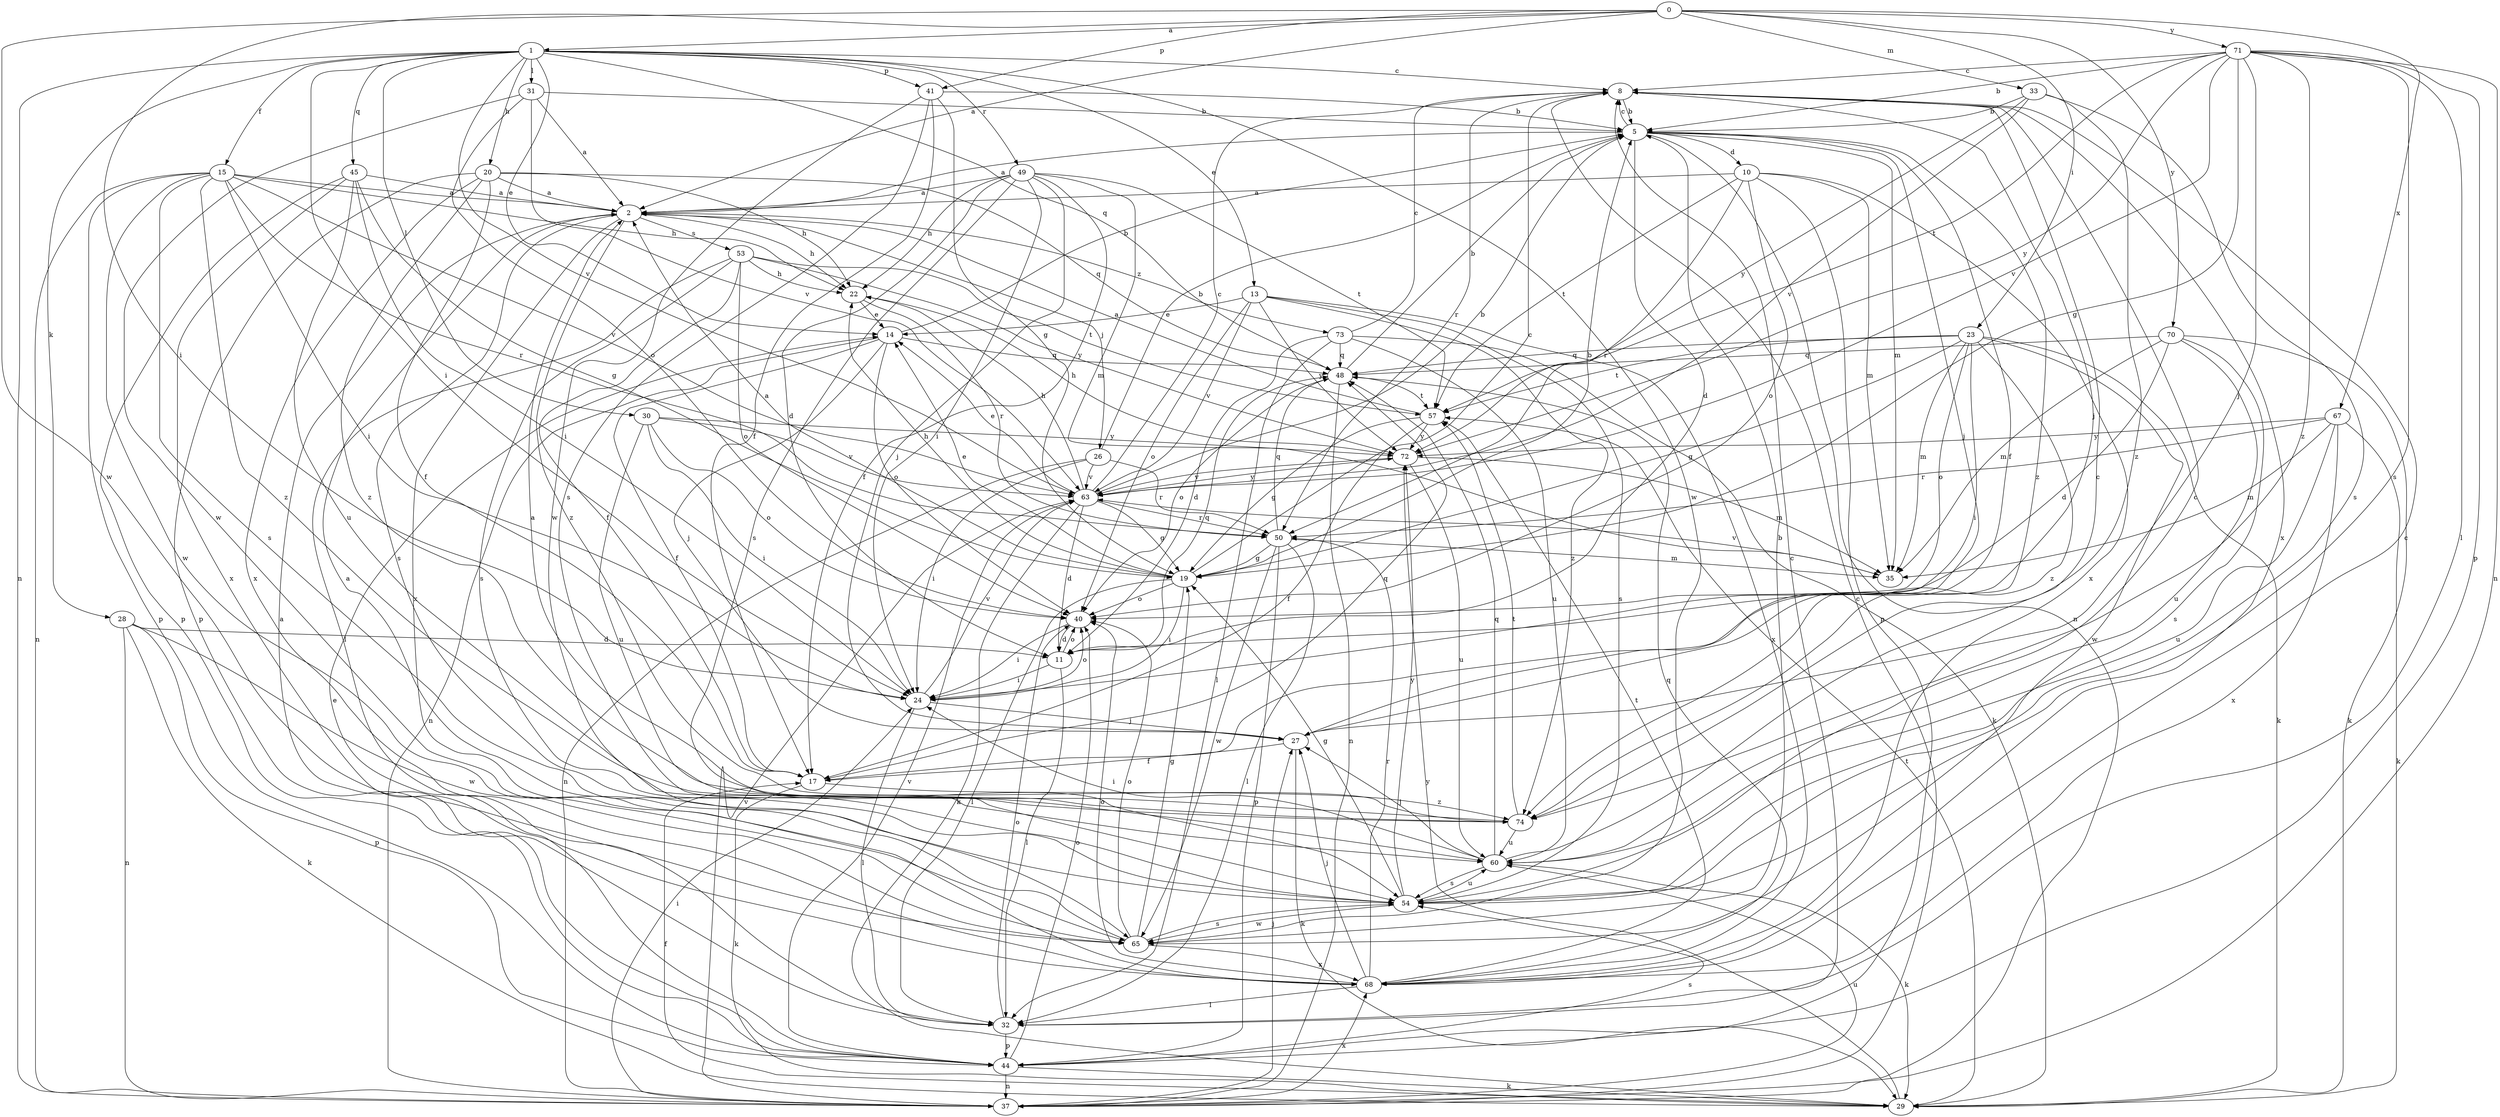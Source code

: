 strict digraph  {
0;
1;
2;
5;
8;
10;
11;
13;
14;
15;
17;
19;
20;
22;
23;
24;
26;
27;
28;
29;
30;
31;
32;
33;
35;
37;
40;
41;
44;
45;
48;
49;
50;
53;
54;
57;
60;
63;
65;
67;
68;
70;
71;
72;
73;
74;
0 -> 1  [label=a];
0 -> 2  [label=a];
0 -> 23  [label=i];
0 -> 24  [label=i];
0 -> 33  [label=m];
0 -> 41  [label=p];
0 -> 65  [label=w];
0 -> 67  [label=x];
0 -> 70  [label=y];
0 -> 71  [label=y];
1 -> 8  [label=c];
1 -> 13  [label=e];
1 -> 14  [label=e];
1 -> 15  [label=f];
1 -> 20  [label=h];
1 -> 24  [label=i];
1 -> 28  [label=k];
1 -> 30  [label=l];
1 -> 31  [label=l];
1 -> 37  [label=n];
1 -> 41  [label=p];
1 -> 45  [label=q];
1 -> 48  [label=q];
1 -> 49  [label=r];
1 -> 63  [label=v];
1 -> 65  [label=w];
2 -> 22  [label=h];
2 -> 26  [label=j];
2 -> 53  [label=s];
2 -> 54  [label=s];
2 -> 68  [label=x];
2 -> 73  [label=z];
2 -> 74  [label=z];
5 -> 2  [label=a];
5 -> 8  [label=c];
5 -> 10  [label=d];
5 -> 11  [label=d];
5 -> 17  [label=f];
5 -> 27  [label=j];
5 -> 35  [label=m];
5 -> 37  [label=n];
5 -> 74  [label=z];
8 -> 5  [label=b];
8 -> 27  [label=j];
8 -> 50  [label=r];
8 -> 68  [label=x];
10 -> 2  [label=a];
10 -> 35  [label=m];
10 -> 40  [label=o];
10 -> 44  [label=p];
10 -> 50  [label=r];
10 -> 57  [label=t];
10 -> 68  [label=x];
11 -> 24  [label=i];
11 -> 32  [label=l];
11 -> 40  [label=o];
11 -> 48  [label=q];
13 -> 14  [label=e];
13 -> 40  [label=o];
13 -> 54  [label=s];
13 -> 63  [label=v];
13 -> 68  [label=x];
13 -> 72  [label=y];
13 -> 74  [label=z];
14 -> 5  [label=b];
14 -> 17  [label=f];
14 -> 27  [label=j];
14 -> 37  [label=n];
14 -> 40  [label=o];
14 -> 48  [label=q];
15 -> 2  [label=a];
15 -> 22  [label=h];
15 -> 24  [label=i];
15 -> 37  [label=n];
15 -> 44  [label=p];
15 -> 50  [label=r];
15 -> 54  [label=s];
15 -> 63  [label=v];
15 -> 65  [label=w];
15 -> 74  [label=z];
17 -> 29  [label=k];
17 -> 48  [label=q];
17 -> 74  [label=z];
19 -> 2  [label=a];
19 -> 5  [label=b];
19 -> 8  [label=c];
19 -> 14  [label=e];
19 -> 22  [label=h];
19 -> 24  [label=i];
19 -> 32  [label=l];
19 -> 40  [label=o];
20 -> 2  [label=a];
20 -> 17  [label=f];
20 -> 22  [label=h];
20 -> 44  [label=p];
20 -> 48  [label=q];
20 -> 68  [label=x];
20 -> 74  [label=z];
22 -> 14  [label=e];
22 -> 50  [label=r];
23 -> 19  [label=g];
23 -> 24  [label=i];
23 -> 29  [label=k];
23 -> 35  [label=m];
23 -> 40  [label=o];
23 -> 48  [label=q];
23 -> 57  [label=t];
23 -> 65  [label=w];
23 -> 74  [label=z];
24 -> 27  [label=j];
24 -> 32  [label=l];
24 -> 40  [label=o];
24 -> 63  [label=v];
26 -> 5  [label=b];
26 -> 24  [label=i];
26 -> 37  [label=n];
26 -> 50  [label=r];
26 -> 63  [label=v];
27 -> 17  [label=f];
27 -> 29  [label=k];
28 -> 11  [label=d];
28 -> 29  [label=k];
28 -> 37  [label=n];
28 -> 44  [label=p];
28 -> 65  [label=w];
29 -> 17  [label=f];
29 -> 57  [label=t];
29 -> 72  [label=y];
30 -> 24  [label=i];
30 -> 40  [label=o];
30 -> 60  [label=u];
30 -> 63  [label=v];
30 -> 72  [label=y];
31 -> 2  [label=a];
31 -> 5  [label=b];
31 -> 40  [label=o];
31 -> 63  [label=v];
31 -> 65  [label=w];
32 -> 2  [label=a];
32 -> 8  [label=c];
32 -> 40  [label=o];
32 -> 44  [label=p];
33 -> 5  [label=b];
33 -> 54  [label=s];
33 -> 63  [label=v];
33 -> 72  [label=y];
33 -> 74  [label=z];
35 -> 63  [label=v];
37 -> 8  [label=c];
37 -> 24  [label=i];
37 -> 27  [label=j];
37 -> 60  [label=u];
37 -> 63  [label=v];
37 -> 68  [label=x];
40 -> 11  [label=d];
40 -> 24  [label=i];
41 -> 5  [label=b];
41 -> 17  [label=f];
41 -> 19  [label=g];
41 -> 54  [label=s];
41 -> 65  [label=w];
44 -> 14  [label=e];
44 -> 29  [label=k];
44 -> 37  [label=n];
44 -> 40  [label=o];
44 -> 54  [label=s];
44 -> 63  [label=v];
45 -> 2  [label=a];
45 -> 19  [label=g];
45 -> 24  [label=i];
45 -> 44  [label=p];
45 -> 60  [label=u];
45 -> 68  [label=x];
48 -> 5  [label=b];
48 -> 37  [label=n];
48 -> 40  [label=o];
48 -> 57  [label=t];
49 -> 2  [label=a];
49 -> 11  [label=d];
49 -> 17  [label=f];
49 -> 22  [label=h];
49 -> 24  [label=i];
49 -> 27  [label=j];
49 -> 35  [label=m];
49 -> 54  [label=s];
49 -> 57  [label=t];
50 -> 19  [label=g];
50 -> 32  [label=l];
50 -> 35  [label=m];
50 -> 44  [label=p];
50 -> 48  [label=q];
50 -> 65  [label=w];
53 -> 17  [label=f];
53 -> 22  [label=h];
53 -> 32  [label=l];
53 -> 40  [label=o];
53 -> 54  [label=s];
53 -> 57  [label=t];
53 -> 72  [label=y];
54 -> 8  [label=c];
54 -> 19  [label=g];
54 -> 60  [label=u];
54 -> 65  [label=w];
54 -> 72  [label=y];
57 -> 2  [label=a];
57 -> 17  [label=f];
57 -> 19  [label=g];
57 -> 72  [label=y];
60 -> 8  [label=c];
60 -> 24  [label=i];
60 -> 27  [label=j];
60 -> 29  [label=k];
60 -> 48  [label=q];
60 -> 54  [label=s];
63 -> 5  [label=b];
63 -> 8  [label=c];
63 -> 11  [label=d];
63 -> 14  [label=e];
63 -> 19  [label=g];
63 -> 22  [label=h];
63 -> 29  [label=k];
63 -> 50  [label=r];
63 -> 72  [label=y];
65 -> 2  [label=a];
65 -> 5  [label=b];
65 -> 19  [label=g];
65 -> 40  [label=o];
65 -> 54  [label=s];
65 -> 68  [label=x];
67 -> 29  [label=k];
67 -> 35  [label=m];
67 -> 50  [label=r];
67 -> 60  [label=u];
67 -> 68  [label=x];
67 -> 72  [label=y];
68 -> 8  [label=c];
68 -> 27  [label=j];
68 -> 32  [label=l];
68 -> 40  [label=o];
68 -> 48  [label=q];
68 -> 50  [label=r];
68 -> 57  [label=t];
70 -> 11  [label=d];
70 -> 29  [label=k];
70 -> 35  [label=m];
70 -> 48  [label=q];
70 -> 54  [label=s];
70 -> 60  [label=u];
71 -> 5  [label=b];
71 -> 8  [label=c];
71 -> 19  [label=g];
71 -> 27  [label=j];
71 -> 32  [label=l];
71 -> 37  [label=n];
71 -> 44  [label=p];
71 -> 54  [label=s];
71 -> 57  [label=t];
71 -> 63  [label=v];
71 -> 72  [label=y];
71 -> 74  [label=z];
72 -> 22  [label=h];
72 -> 35  [label=m];
72 -> 60  [label=u];
72 -> 63  [label=v];
73 -> 8  [label=c];
73 -> 11  [label=d];
73 -> 29  [label=k];
73 -> 32  [label=l];
73 -> 48  [label=q];
73 -> 60  [label=u];
74 -> 2  [label=a];
74 -> 57  [label=t];
74 -> 60  [label=u];
}
